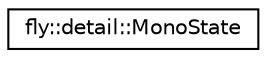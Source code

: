 digraph "Graphical Class Hierarchy"
{
 // LATEX_PDF_SIZE
  edge [fontname="Helvetica",fontsize="10",labelfontname="Helvetica",labelfontsize="10"];
  node [fontname="Helvetica",fontsize="10",shape=record];
  rankdir="LR";
  Node0 [label="fly::detail::MonoState",height=0.2,width=0.4,color="black", fillcolor="white", style="filled",URL="$structfly_1_1detail_1_1_mono_state.html",tooltip=" "];
}
